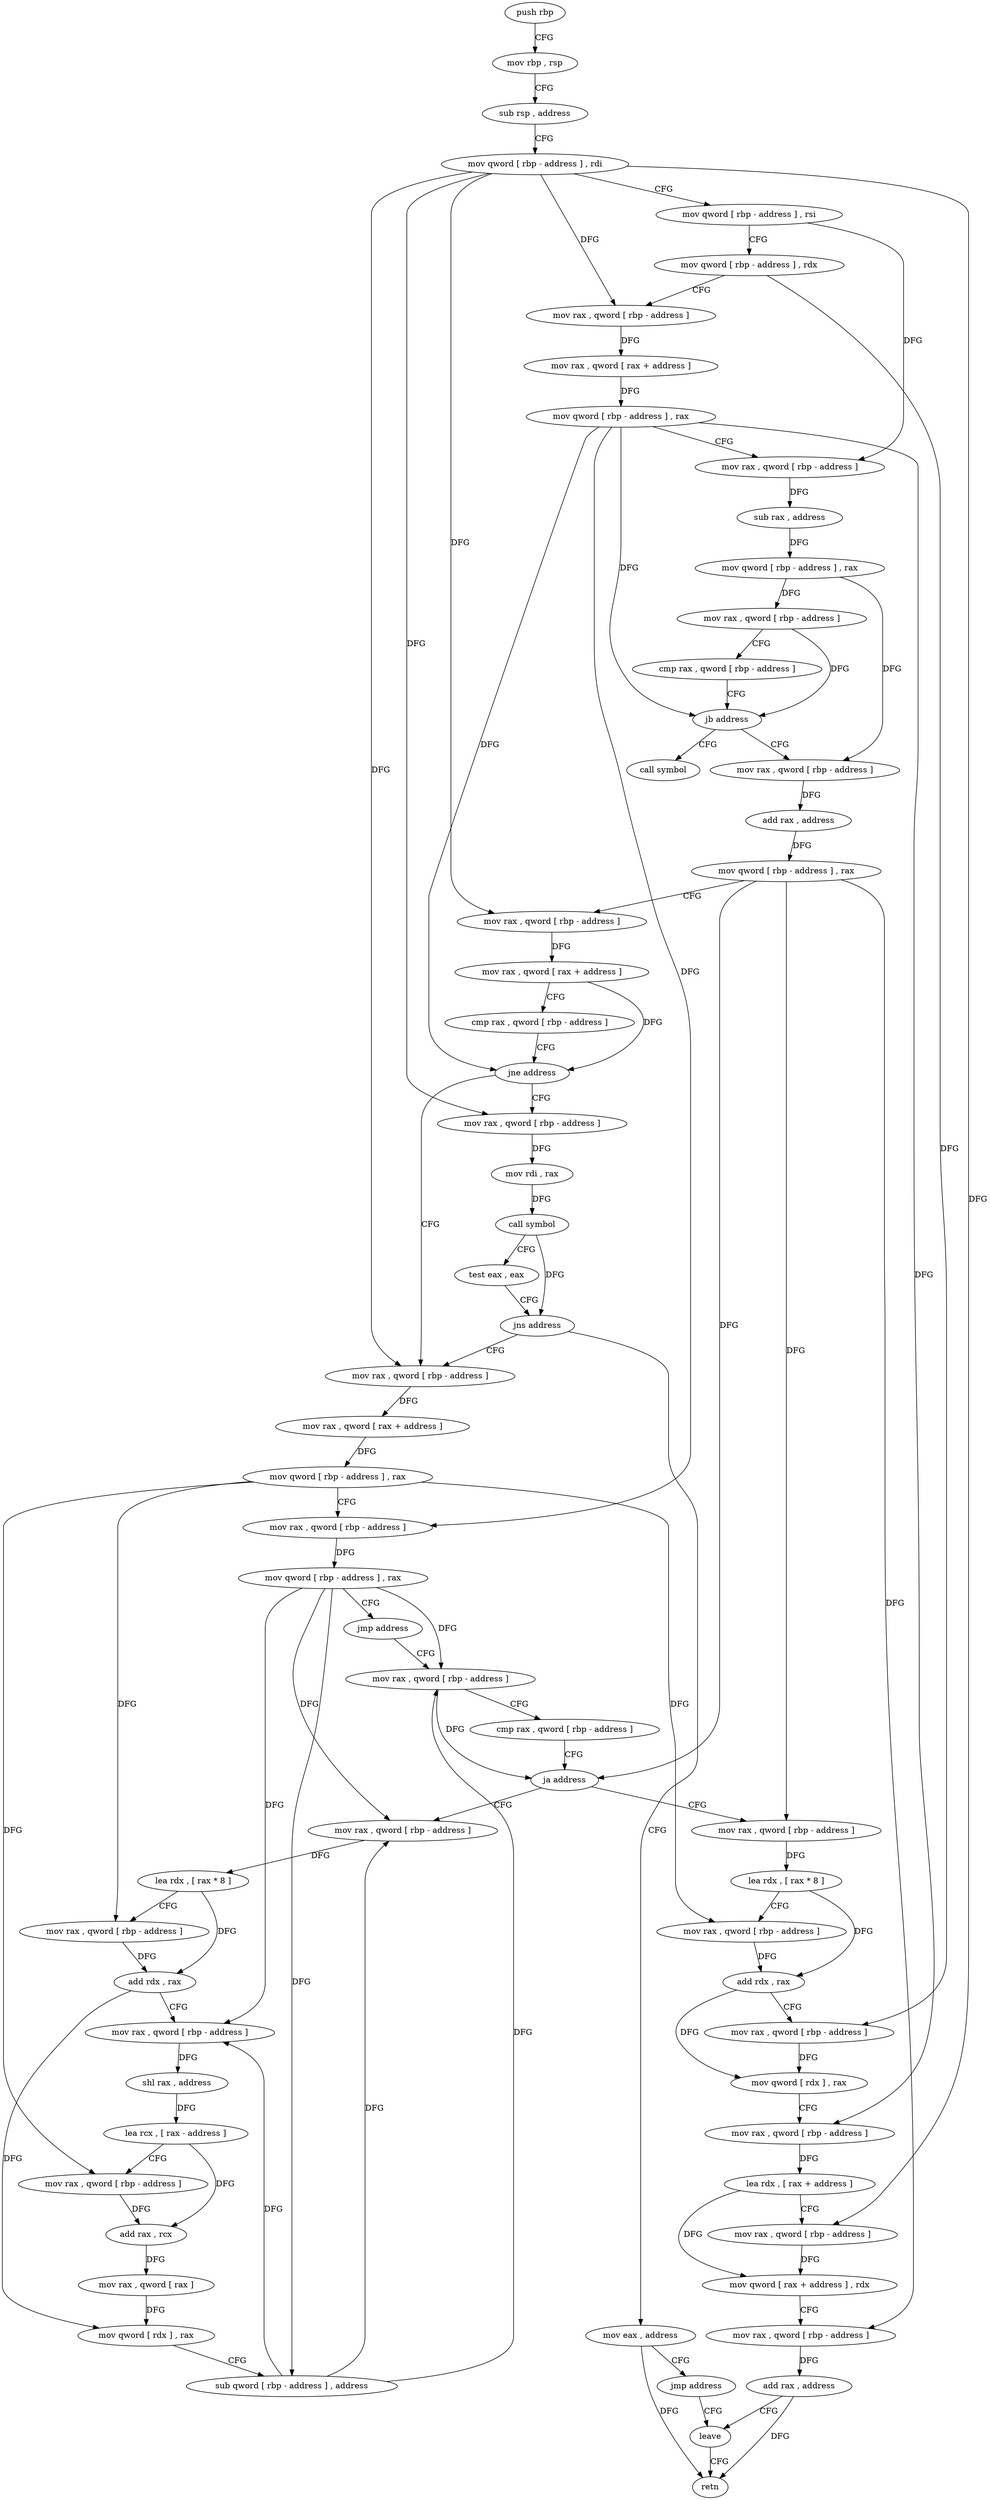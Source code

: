digraph "func" {
"193705" [label = "push rbp" ]
"193706" [label = "mov rbp , rsp" ]
"193709" [label = "sub rsp , address" ]
"193713" [label = "mov qword [ rbp - address ] , rdi" ]
"193717" [label = "mov qword [ rbp - address ] , rsi" ]
"193721" [label = "mov qword [ rbp - address ] , rdx" ]
"193725" [label = "mov rax , qword [ rbp - address ]" ]
"193729" [label = "mov rax , qword [ rax + address ]" ]
"193733" [label = "mov qword [ rbp - address ] , rax" ]
"193737" [label = "mov rax , qword [ rbp - address ]" ]
"193741" [label = "sub rax , address" ]
"193745" [label = "mov qword [ rbp - address ] , rax" ]
"193749" [label = "mov rax , qword [ rbp - address ]" ]
"193753" [label = "cmp rax , qword [ rbp - address ]" ]
"193757" [label = "jb address" ]
"193764" [label = "mov rax , qword [ rbp - address ]" ]
"193759" [label = "call symbol" ]
"193768" [label = "add rax , address" ]
"193772" [label = "mov qword [ rbp - address ] , rax" ]
"193776" [label = "mov rax , qword [ rbp - address ]" ]
"193780" [label = "mov rax , qword [ rax + address ]" ]
"193784" [label = "cmp rax , qword [ rbp - address ]" ]
"193788" [label = "jne address" ]
"193816" [label = "mov rax , qword [ rbp - address ]" ]
"193790" [label = "mov rax , qword [ rbp - address ]" ]
"193820" [label = "mov rax , qword [ rax + address ]" ]
"193824" [label = "mov qword [ rbp - address ] , rax" ]
"193828" [label = "mov rax , qword [ rbp - address ]" ]
"193832" [label = "mov qword [ rbp - address ] , rax" ]
"193836" [label = "jmp address" ]
"193887" [label = "mov rax , qword [ rbp - address ]" ]
"193794" [label = "mov rdi , rax" ]
"193797" [label = "call symbol" ]
"193802" [label = "test eax , eax" ]
"193804" [label = "jns address" ]
"193806" [label = "mov eax , address" ]
"193891" [label = "cmp rax , qword [ rbp - address ]" ]
"193895" [label = "ja address" ]
"193838" [label = "mov rax , qword [ rbp - address ]" ]
"193897" [label = "mov rax , qword [ rbp - address ]" ]
"193811" [label = "jmp address" ]
"193947" [label = "leave" ]
"193842" [label = "lea rdx , [ rax * 8 ]" ]
"193850" [label = "mov rax , qword [ rbp - address ]" ]
"193854" [label = "add rdx , rax" ]
"193857" [label = "mov rax , qword [ rbp - address ]" ]
"193861" [label = "shl rax , address" ]
"193865" [label = "lea rcx , [ rax - address ]" ]
"193869" [label = "mov rax , qword [ rbp - address ]" ]
"193873" [label = "add rax , rcx" ]
"193876" [label = "mov rax , qword [ rax ]" ]
"193879" [label = "mov qword [ rdx ] , rax" ]
"193882" [label = "sub qword [ rbp - address ] , address" ]
"193901" [label = "lea rdx , [ rax * 8 ]" ]
"193909" [label = "mov rax , qword [ rbp - address ]" ]
"193913" [label = "add rdx , rax" ]
"193916" [label = "mov rax , qword [ rbp - address ]" ]
"193920" [label = "mov qword [ rdx ] , rax" ]
"193923" [label = "mov rax , qword [ rbp - address ]" ]
"193927" [label = "lea rdx , [ rax + address ]" ]
"193931" [label = "mov rax , qword [ rbp - address ]" ]
"193935" [label = "mov qword [ rax + address ] , rdx" ]
"193939" [label = "mov rax , qword [ rbp - address ]" ]
"193943" [label = "add rax , address" ]
"193948" [label = "retn" ]
"193705" -> "193706" [ label = "CFG" ]
"193706" -> "193709" [ label = "CFG" ]
"193709" -> "193713" [ label = "CFG" ]
"193713" -> "193717" [ label = "CFG" ]
"193713" -> "193725" [ label = "DFG" ]
"193713" -> "193776" [ label = "DFG" ]
"193713" -> "193816" [ label = "DFG" ]
"193713" -> "193790" [ label = "DFG" ]
"193713" -> "193931" [ label = "DFG" ]
"193717" -> "193721" [ label = "CFG" ]
"193717" -> "193737" [ label = "DFG" ]
"193721" -> "193725" [ label = "CFG" ]
"193721" -> "193916" [ label = "DFG" ]
"193725" -> "193729" [ label = "DFG" ]
"193729" -> "193733" [ label = "DFG" ]
"193733" -> "193737" [ label = "CFG" ]
"193733" -> "193757" [ label = "DFG" ]
"193733" -> "193788" [ label = "DFG" ]
"193733" -> "193828" [ label = "DFG" ]
"193733" -> "193923" [ label = "DFG" ]
"193737" -> "193741" [ label = "DFG" ]
"193741" -> "193745" [ label = "DFG" ]
"193745" -> "193749" [ label = "DFG" ]
"193745" -> "193764" [ label = "DFG" ]
"193749" -> "193753" [ label = "CFG" ]
"193749" -> "193757" [ label = "DFG" ]
"193753" -> "193757" [ label = "CFG" ]
"193757" -> "193764" [ label = "CFG" ]
"193757" -> "193759" [ label = "CFG" ]
"193764" -> "193768" [ label = "DFG" ]
"193768" -> "193772" [ label = "DFG" ]
"193772" -> "193776" [ label = "CFG" ]
"193772" -> "193895" [ label = "DFG" ]
"193772" -> "193897" [ label = "DFG" ]
"193772" -> "193939" [ label = "DFG" ]
"193776" -> "193780" [ label = "DFG" ]
"193780" -> "193784" [ label = "CFG" ]
"193780" -> "193788" [ label = "DFG" ]
"193784" -> "193788" [ label = "CFG" ]
"193788" -> "193816" [ label = "CFG" ]
"193788" -> "193790" [ label = "CFG" ]
"193816" -> "193820" [ label = "DFG" ]
"193790" -> "193794" [ label = "DFG" ]
"193820" -> "193824" [ label = "DFG" ]
"193824" -> "193828" [ label = "CFG" ]
"193824" -> "193850" [ label = "DFG" ]
"193824" -> "193869" [ label = "DFG" ]
"193824" -> "193909" [ label = "DFG" ]
"193828" -> "193832" [ label = "DFG" ]
"193832" -> "193836" [ label = "CFG" ]
"193832" -> "193887" [ label = "DFG" ]
"193832" -> "193838" [ label = "DFG" ]
"193832" -> "193857" [ label = "DFG" ]
"193832" -> "193882" [ label = "DFG" ]
"193836" -> "193887" [ label = "CFG" ]
"193887" -> "193891" [ label = "CFG" ]
"193887" -> "193895" [ label = "DFG" ]
"193794" -> "193797" [ label = "DFG" ]
"193797" -> "193802" [ label = "CFG" ]
"193797" -> "193804" [ label = "DFG" ]
"193802" -> "193804" [ label = "CFG" ]
"193804" -> "193816" [ label = "CFG" ]
"193804" -> "193806" [ label = "CFG" ]
"193806" -> "193811" [ label = "CFG" ]
"193806" -> "193948" [ label = "DFG" ]
"193891" -> "193895" [ label = "CFG" ]
"193895" -> "193838" [ label = "CFG" ]
"193895" -> "193897" [ label = "CFG" ]
"193838" -> "193842" [ label = "DFG" ]
"193897" -> "193901" [ label = "DFG" ]
"193811" -> "193947" [ label = "CFG" ]
"193947" -> "193948" [ label = "CFG" ]
"193842" -> "193850" [ label = "CFG" ]
"193842" -> "193854" [ label = "DFG" ]
"193850" -> "193854" [ label = "DFG" ]
"193854" -> "193857" [ label = "CFG" ]
"193854" -> "193879" [ label = "DFG" ]
"193857" -> "193861" [ label = "DFG" ]
"193861" -> "193865" [ label = "DFG" ]
"193865" -> "193869" [ label = "CFG" ]
"193865" -> "193873" [ label = "DFG" ]
"193869" -> "193873" [ label = "DFG" ]
"193873" -> "193876" [ label = "DFG" ]
"193876" -> "193879" [ label = "DFG" ]
"193879" -> "193882" [ label = "CFG" ]
"193882" -> "193887" [ label = "DFG" ]
"193882" -> "193838" [ label = "DFG" ]
"193882" -> "193857" [ label = "DFG" ]
"193901" -> "193909" [ label = "CFG" ]
"193901" -> "193913" [ label = "DFG" ]
"193909" -> "193913" [ label = "DFG" ]
"193913" -> "193916" [ label = "CFG" ]
"193913" -> "193920" [ label = "DFG" ]
"193916" -> "193920" [ label = "DFG" ]
"193920" -> "193923" [ label = "CFG" ]
"193923" -> "193927" [ label = "DFG" ]
"193927" -> "193931" [ label = "CFG" ]
"193927" -> "193935" [ label = "DFG" ]
"193931" -> "193935" [ label = "DFG" ]
"193935" -> "193939" [ label = "CFG" ]
"193939" -> "193943" [ label = "DFG" ]
"193943" -> "193947" [ label = "CFG" ]
"193943" -> "193948" [ label = "DFG" ]
}
